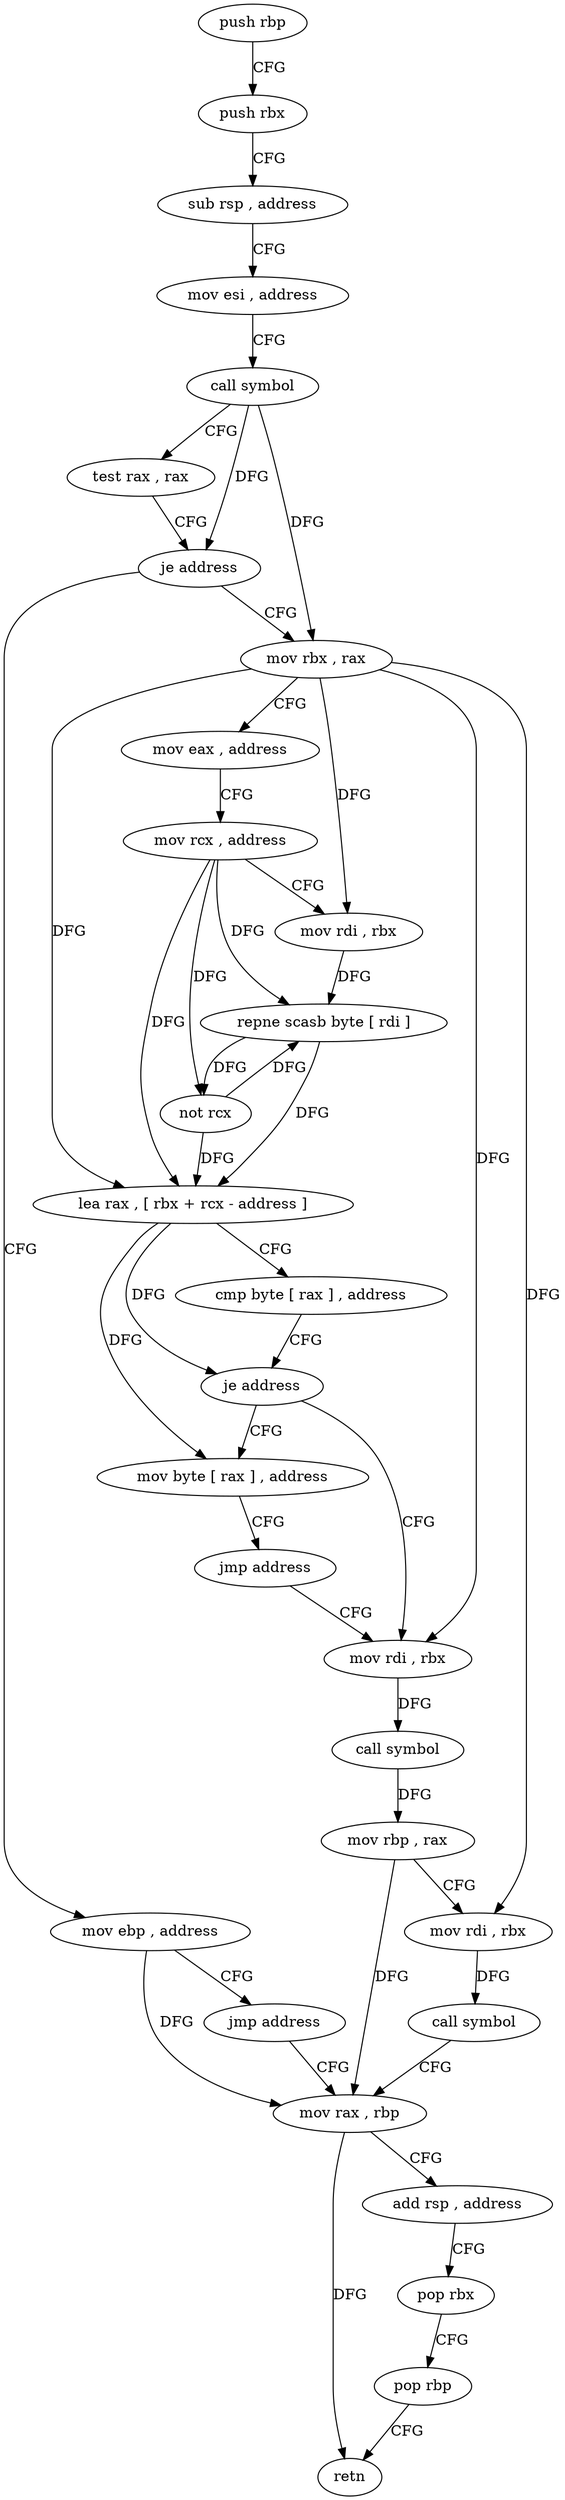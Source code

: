 digraph "func" {
"83448" [label = "push rbp" ]
"83449" [label = "push rbx" ]
"83450" [label = "sub rsp , address" ]
"83454" [label = "mov esi , address" ]
"83459" [label = "call symbol" ]
"83464" [label = "test rax , rax" ]
"83467" [label = "je address" ]
"83536" [label = "mov ebp , address" ]
"83469" [label = "mov rbx , rax" ]
"83541" [label = "jmp address" ]
"83521" [label = "mov rax , rbp" ]
"83472" [label = "mov eax , address" ]
"83477" [label = "mov rcx , address" ]
"83484" [label = "mov rdi , rbx" ]
"83487" [label = "repne scasb byte [ rdi ]" ]
"83489" [label = "not rcx" ]
"83492" [label = "lea rax , [ rbx + rcx - address ]" ]
"83497" [label = "cmp byte [ rax ] , address" ]
"83500" [label = "je address" ]
"83531" [label = "mov byte [ rax ] , address" ]
"83502" [label = "mov rdi , rbx" ]
"83524" [label = "add rsp , address" ]
"83528" [label = "pop rbx" ]
"83529" [label = "pop rbp" ]
"83530" [label = "retn" ]
"83534" [label = "jmp address" ]
"83505" [label = "call symbol" ]
"83510" [label = "mov rbp , rax" ]
"83513" [label = "mov rdi , rbx" ]
"83516" [label = "call symbol" ]
"83448" -> "83449" [ label = "CFG" ]
"83449" -> "83450" [ label = "CFG" ]
"83450" -> "83454" [ label = "CFG" ]
"83454" -> "83459" [ label = "CFG" ]
"83459" -> "83464" [ label = "CFG" ]
"83459" -> "83467" [ label = "DFG" ]
"83459" -> "83469" [ label = "DFG" ]
"83464" -> "83467" [ label = "CFG" ]
"83467" -> "83536" [ label = "CFG" ]
"83467" -> "83469" [ label = "CFG" ]
"83536" -> "83541" [ label = "CFG" ]
"83536" -> "83521" [ label = "DFG" ]
"83469" -> "83472" [ label = "CFG" ]
"83469" -> "83484" [ label = "DFG" ]
"83469" -> "83492" [ label = "DFG" ]
"83469" -> "83502" [ label = "DFG" ]
"83469" -> "83513" [ label = "DFG" ]
"83541" -> "83521" [ label = "CFG" ]
"83521" -> "83524" [ label = "CFG" ]
"83521" -> "83530" [ label = "DFG" ]
"83472" -> "83477" [ label = "CFG" ]
"83477" -> "83484" [ label = "CFG" ]
"83477" -> "83487" [ label = "DFG" ]
"83477" -> "83489" [ label = "DFG" ]
"83477" -> "83492" [ label = "DFG" ]
"83484" -> "83487" [ label = "DFG" ]
"83487" -> "83489" [ label = "DFG" ]
"83487" -> "83492" [ label = "DFG" ]
"83489" -> "83492" [ label = "DFG" ]
"83489" -> "83487" [ label = "DFG" ]
"83492" -> "83497" [ label = "CFG" ]
"83492" -> "83500" [ label = "DFG" ]
"83492" -> "83531" [ label = "DFG" ]
"83497" -> "83500" [ label = "CFG" ]
"83500" -> "83531" [ label = "CFG" ]
"83500" -> "83502" [ label = "CFG" ]
"83531" -> "83534" [ label = "CFG" ]
"83502" -> "83505" [ label = "DFG" ]
"83524" -> "83528" [ label = "CFG" ]
"83528" -> "83529" [ label = "CFG" ]
"83529" -> "83530" [ label = "CFG" ]
"83534" -> "83502" [ label = "CFG" ]
"83505" -> "83510" [ label = "DFG" ]
"83510" -> "83513" [ label = "CFG" ]
"83510" -> "83521" [ label = "DFG" ]
"83513" -> "83516" [ label = "DFG" ]
"83516" -> "83521" [ label = "CFG" ]
}
